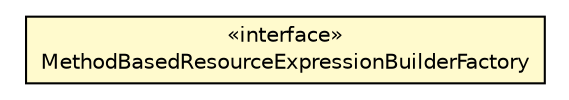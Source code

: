 #!/usr/local/bin/dot
#
# Class diagram 
# Generated by UMLGraph version 5.1 (http://www.umlgraph.org/)
#

digraph G {
	edge [fontname="Helvetica",fontsize=10,labelfontname="Helvetica",labelfontsize=10];
	node [fontname="Helvetica",fontsize=10,shape=plaintext];
	nodesep=0.25;
	ranksep=0.5;
	// org.androidtransfuse.gen.variableBuilder.resource.MethodBasedResourceExpressionBuilderFactory
	c67883 [label=<<table title="org.androidtransfuse.gen.variableBuilder.resource.MethodBasedResourceExpressionBuilderFactory" border="0" cellborder="1" cellspacing="0" cellpadding="2" port="p" bgcolor="lemonChiffon" href="./MethodBasedResourceExpressionBuilderFactory.html">
		<tr><td><table border="0" cellspacing="0" cellpadding="1">
<tr><td align="center" balign="center"> &#171;interface&#187; </td></tr>
<tr><td align="center" balign="center"> MethodBasedResourceExpressionBuilderFactory </td></tr>
		</table></td></tr>
		</table>>, fontname="Helvetica", fontcolor="black", fontsize=10.0];
}

